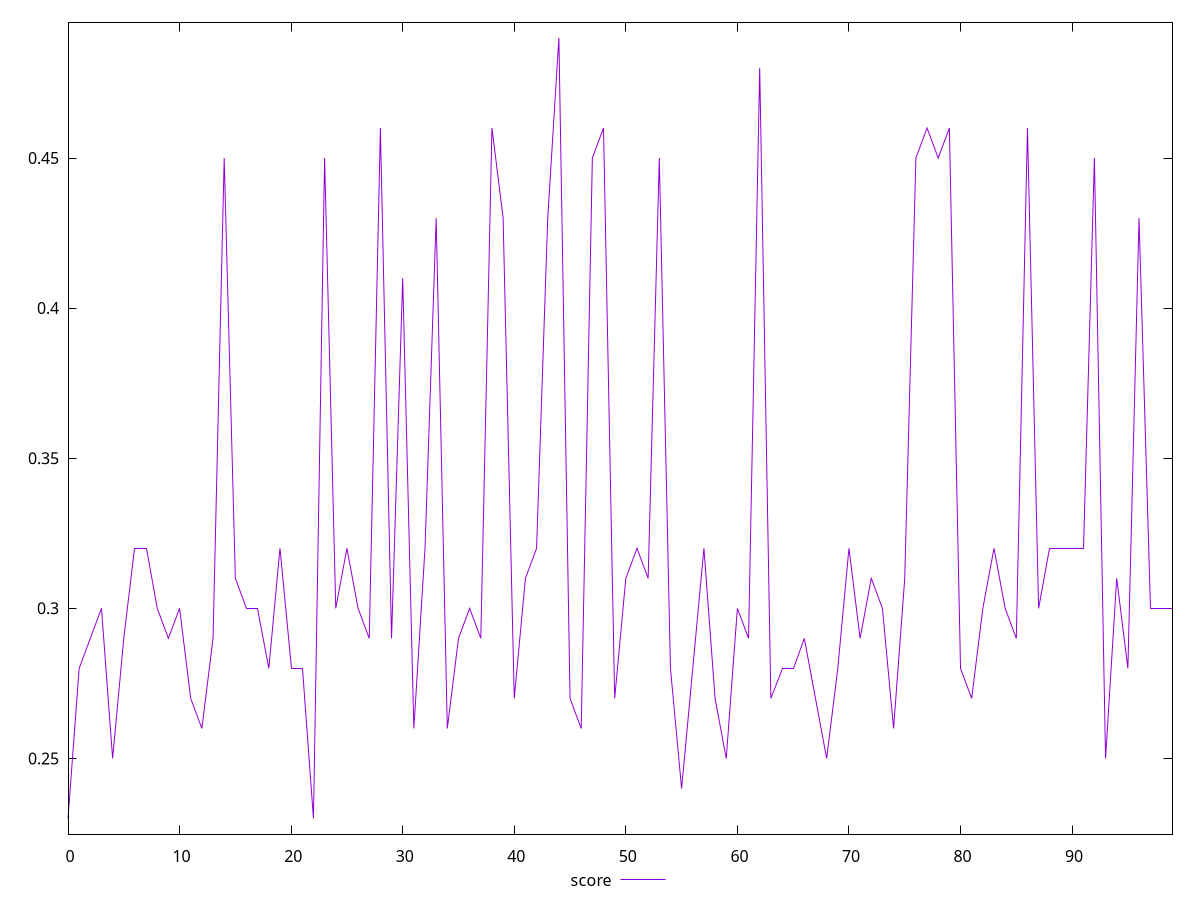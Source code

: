 reset

$score <<EOF
0 0.23
1 0.28
2 0.29
3 0.3
4 0.25
5 0.29
6 0.32
7 0.32
8 0.3
9 0.29
10 0.3
11 0.27
12 0.26
13 0.29
14 0.45
15 0.31
16 0.3
17 0.3
18 0.28
19 0.32
20 0.28
21 0.28
22 0.23
23 0.45
24 0.3
25 0.32
26 0.3
27 0.29
28 0.46
29 0.29
30 0.41
31 0.26
32 0.32
33 0.43
34 0.26
35 0.29
36 0.3
37 0.29
38 0.46
39 0.43
40 0.27
41 0.31
42 0.32
43 0.43
44 0.49
45 0.27
46 0.26
47 0.45
48 0.46
49 0.27
50 0.31
51 0.32
52 0.31
53 0.45
54 0.28
55 0.24
56 0.28
57 0.32
58 0.27
59 0.25
60 0.3
61 0.29
62 0.48
63 0.27
64 0.28
65 0.28
66 0.29
67 0.27
68 0.25
69 0.28
70 0.32
71 0.29
72 0.31
73 0.3
74 0.26
75 0.31
76 0.45
77 0.46
78 0.45
79 0.46
80 0.28
81 0.27
82 0.3
83 0.32
84 0.3
85 0.29
86 0.46
87 0.3
88 0.32
89 0.32
90 0.32
91 0.32
92 0.45
93 0.25
94 0.31
95 0.28
96 0.43
97 0.3
98 0.3
99 0.3
EOF

set key outside below
set xrange [0:99]
set yrange [0.2248:0.4952]
set trange [0.2248:0.4952]
set terminal svg size 640, 500 enhanced background rgb 'white'
set output "report_00013_2021-02-09T12-04-24.940Z/uses-text-compression/samples/pages+cached+noadtech/score/values.svg"

plot $score title "score" with line

reset
